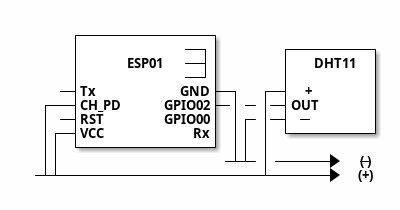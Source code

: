 @startditaa

     +-------------+      
     |          --+|      +--------+
     |    ESP01 --+|      |  DHT11 |
     |          --+|      |        |
    -+Tx        GND+-+  +-+ +      |
  +--+CH_PD  GPIO02+-|--|-+OUT     |
  | -+RST    GPIO00+ |+-|-+ -      |
  |+-+VCC        Rx+ |+ | +--------+
  || +-------------+ || | 
  ||                -++-|------> (-)
 -++--------------------+------> (+)
				  
@endditaa